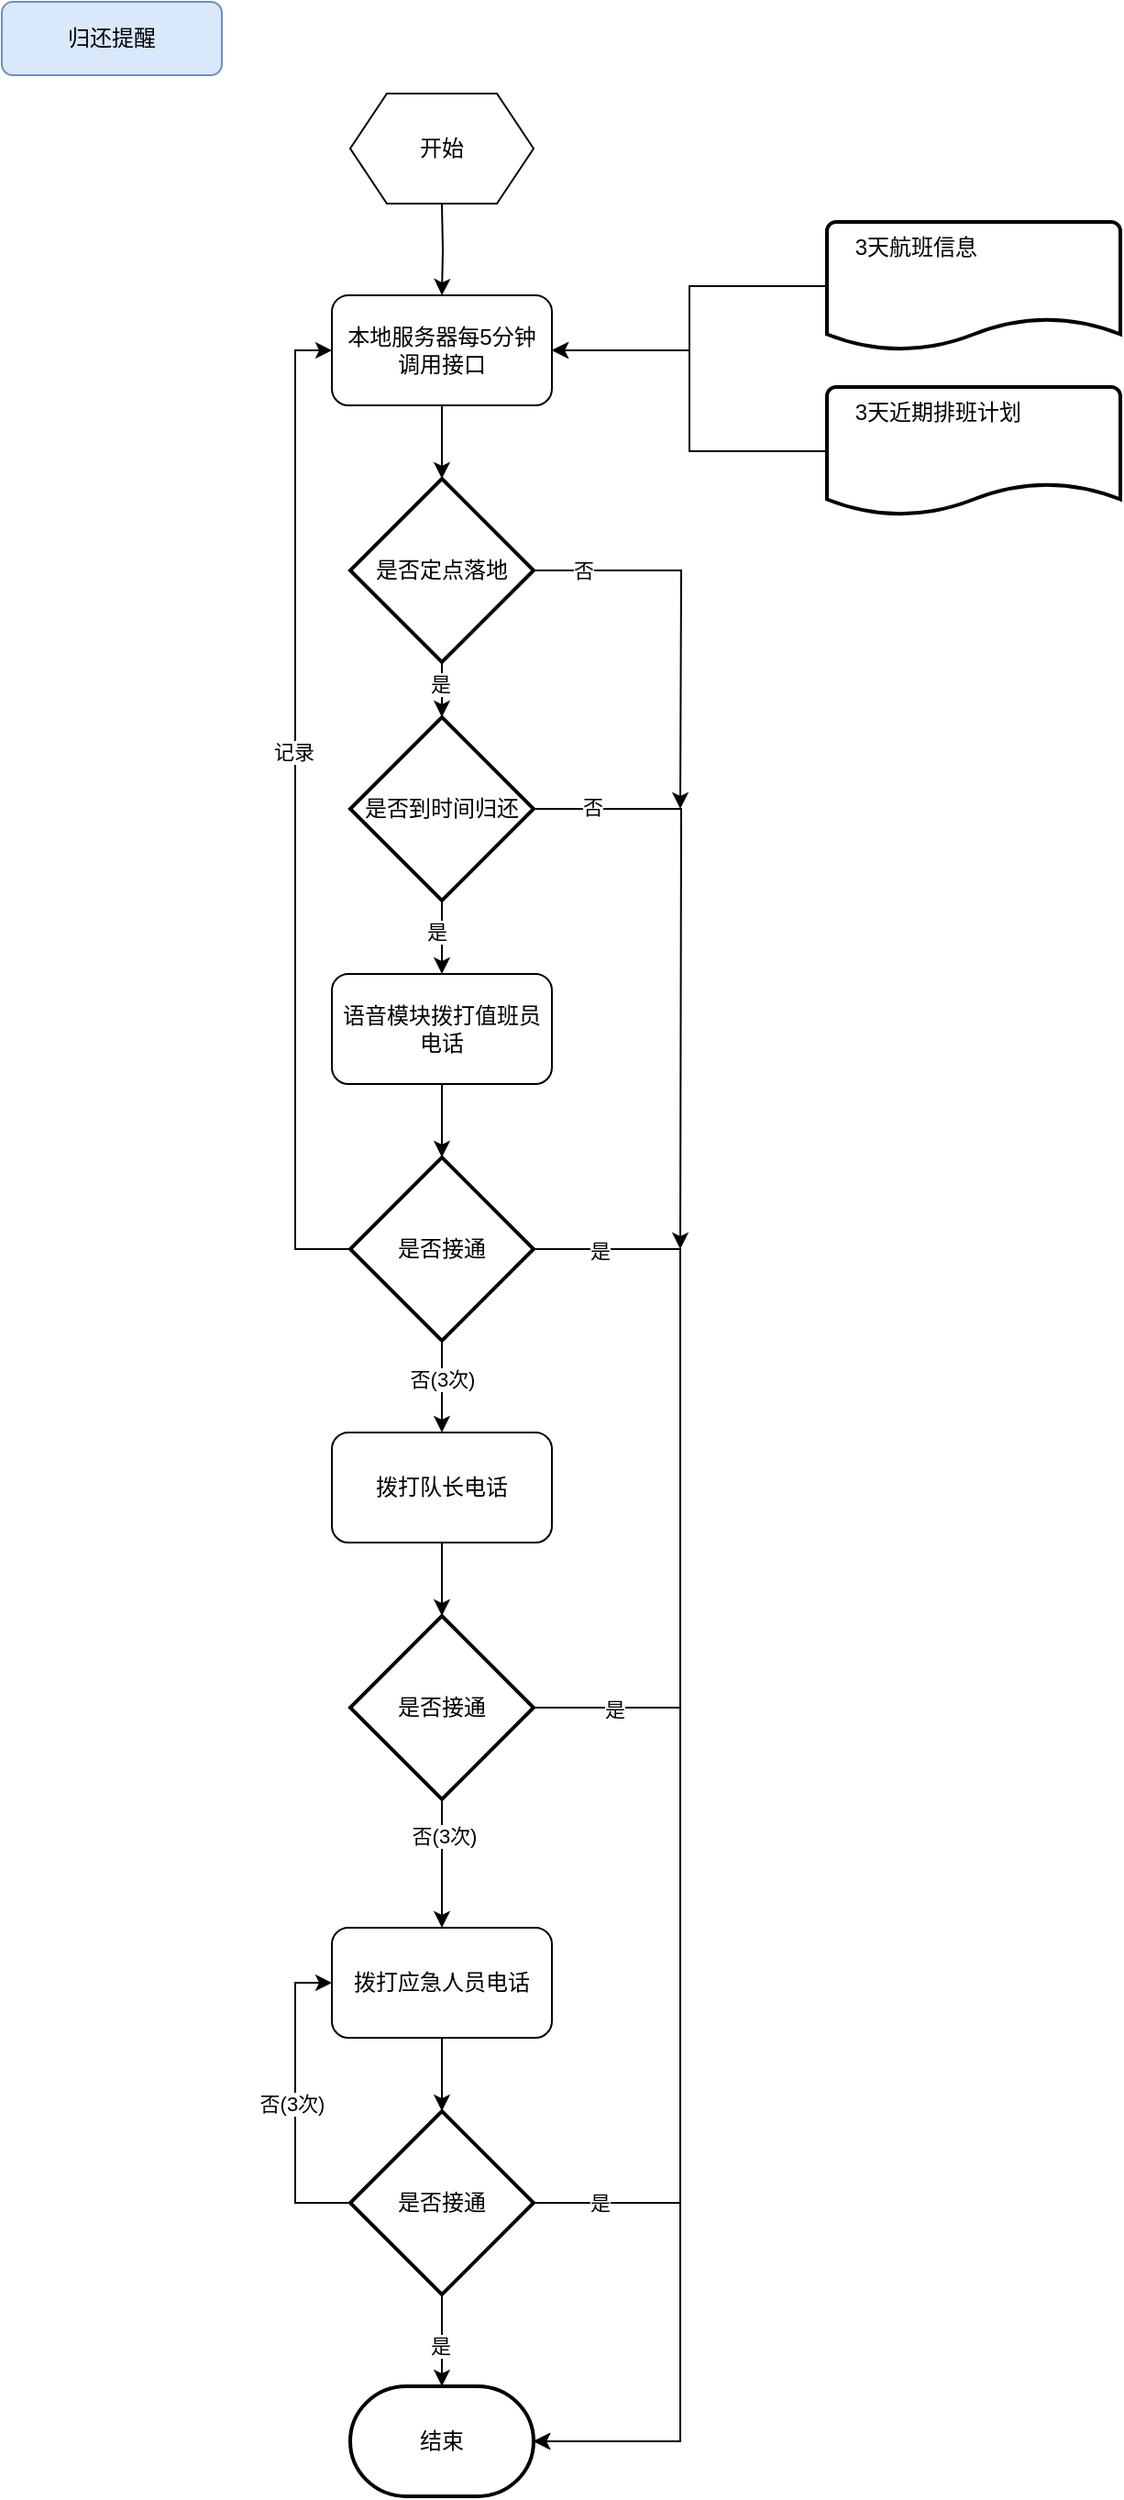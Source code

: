 <mxfile version="22.0.4" type="github">
  <diagram name="第 1 页" id="6waFNKsgJ1VFCKim2Siw">
    <mxGraphModel dx="1304" dy="1858" grid="1" gridSize="10" guides="1" tooltips="1" connect="1" arrows="1" fold="1" page="1" pageScale="1" pageWidth="827" pageHeight="1169" math="0" shadow="0">
      <root>
        <mxCell id="0" />
        <mxCell id="1" parent="0" />
        <mxCell id="NxuWn6CvdkFR8LAuDXNd-1" style="edgeStyle=orthogonalEdgeStyle;rounded=0;orthogonalLoop=1;jettySize=auto;html=1;" edge="1" parent="1" target="NxuWn6CvdkFR8LAuDXNd-7">
          <mxGeometry relative="1" as="geometry">
            <mxPoint x="240" y="-1050" as="sourcePoint" />
          </mxGeometry>
        </mxCell>
        <mxCell id="NxuWn6CvdkFR8LAuDXNd-2" value="归还提醒" style="rounded=1;whiteSpace=wrap;html=1;fontSize=12;glass=0;strokeWidth=1;shadow=0;fillColor=#dae8fc;strokeColor=#6c8ebf;" vertex="1" parent="1">
          <mxGeometry y="-1160" width="120" height="40" as="geometry" />
        </mxCell>
        <mxCell id="NxuWn6CvdkFR8LAuDXNd-6" value="" style="edgeStyle=orthogonalEdgeStyle;rounded=0;orthogonalLoop=1;jettySize=auto;html=1;" edge="1" parent="1" source="NxuWn6CvdkFR8LAuDXNd-7" target="NxuWn6CvdkFR8LAuDXNd-14">
          <mxGeometry relative="1" as="geometry" />
        </mxCell>
        <mxCell id="NxuWn6CvdkFR8LAuDXNd-7" value="本地服务器每5分钟&lt;br&gt;调用接口" style="rounded=1;whiteSpace=wrap;html=1;" vertex="1" parent="1">
          <mxGeometry x="180" y="-1000" width="120" height="60" as="geometry" />
        </mxCell>
        <mxCell id="NxuWn6CvdkFR8LAuDXNd-58" style="edgeStyle=orthogonalEdgeStyle;rounded=0;orthogonalLoop=1;jettySize=auto;html=1;entryX=1;entryY=0.5;entryDx=0;entryDy=0;" edge="1" parent="1" source="NxuWn6CvdkFR8LAuDXNd-9" target="NxuWn6CvdkFR8LAuDXNd-7">
          <mxGeometry relative="1" as="geometry" />
        </mxCell>
        <mxCell id="NxuWn6CvdkFR8LAuDXNd-9" value="    3天航班信息&#xa;&#xa;&#xa;" style="strokeWidth=2;shape=mxgraph.flowchart.document2;size=0.25;align=left;whiteSpace=wrap;labelBackgroundColor=none;labelBorderColor=none;verticalAlign=top;" vertex="1" parent="1">
          <mxGeometry x="450" y="-1040" width="160" height="70" as="geometry" />
        </mxCell>
        <mxCell id="NxuWn6CvdkFR8LAuDXNd-10" value="" style="edgeStyle=orthogonalEdgeStyle;rounded=0;orthogonalLoop=1;jettySize=auto;html=1;" edge="1" parent="1" source="NxuWn6CvdkFR8LAuDXNd-11" target="NxuWn6CvdkFR8LAuDXNd-19">
          <mxGeometry relative="1" as="geometry" />
        </mxCell>
        <mxCell id="NxuWn6CvdkFR8LAuDXNd-11" value="语音模块拨打值班员电话" style="rounded=1;whiteSpace=wrap;html=1;" vertex="1" parent="1">
          <mxGeometry x="180" y="-630" width="120" height="60" as="geometry" />
        </mxCell>
        <mxCell id="NxuWn6CvdkFR8LAuDXNd-12" style="edgeStyle=orthogonalEdgeStyle;rounded=0;orthogonalLoop=1;jettySize=auto;html=1;strokeColor=default;startArrow=none;startFill=0;" edge="1" parent="1" source="NxuWn6CvdkFR8LAuDXNd-14">
          <mxGeometry relative="1" as="geometry">
            <mxPoint x="370" y="-720" as="targetPoint" />
          </mxGeometry>
        </mxCell>
        <mxCell id="NxuWn6CvdkFR8LAuDXNd-13" value="否" style="edgeLabel;html=1;align=center;verticalAlign=middle;resizable=0;points=[];" vertex="1" connectable="0" parent="NxuWn6CvdkFR8LAuDXNd-12">
          <mxGeometry x="-0.746" relative="1" as="geometry">
            <mxPoint as="offset" />
          </mxGeometry>
        </mxCell>
        <mxCell id="NxuWn6CvdkFR8LAuDXNd-14" value="是否定点落地" style="strokeWidth=2;html=1;shape=mxgraph.flowchart.decision;whiteSpace=wrap;" vertex="1" parent="1">
          <mxGeometry x="190" y="-900" width="100" height="100" as="geometry" />
        </mxCell>
        <mxCell id="NxuWn6CvdkFR8LAuDXNd-15" style="edgeStyle=orthogonalEdgeStyle;rounded=0;orthogonalLoop=1;jettySize=auto;html=1;entryX=0;entryY=0.5;entryDx=0;entryDy=0;" edge="1" parent="1" source="NxuWn6CvdkFR8LAuDXNd-19" target="NxuWn6CvdkFR8LAuDXNd-7">
          <mxGeometry relative="1" as="geometry">
            <Array as="points">
              <mxPoint x="160" y="-480" />
              <mxPoint x="160" y="-970" />
            </Array>
          </mxGeometry>
        </mxCell>
        <mxCell id="NxuWn6CvdkFR8LAuDXNd-16" value="记录" style="edgeLabel;html=1;align=center;verticalAlign=middle;resizable=0;points=[];" vertex="1" connectable="0" parent="NxuWn6CvdkFR8LAuDXNd-15">
          <mxGeometry x="0.114" y="1" relative="1" as="geometry">
            <mxPoint as="offset" />
          </mxGeometry>
        </mxCell>
        <mxCell id="NxuWn6CvdkFR8LAuDXNd-17" value="" style="edgeStyle=orthogonalEdgeStyle;rounded=0;orthogonalLoop=1;jettySize=auto;html=1;" edge="1" parent="1" source="NxuWn6CvdkFR8LAuDXNd-19" target="NxuWn6CvdkFR8LAuDXNd-21">
          <mxGeometry relative="1" as="geometry" />
        </mxCell>
        <mxCell id="NxuWn6CvdkFR8LAuDXNd-18" value="否(3次)" style="edgeLabel;html=1;align=center;verticalAlign=middle;resizable=0;points=[];" vertex="1" connectable="0" parent="NxuWn6CvdkFR8LAuDXNd-17">
          <mxGeometry x="-0.16" relative="1" as="geometry">
            <mxPoint as="offset" />
          </mxGeometry>
        </mxCell>
        <mxCell id="NxuWn6CvdkFR8LAuDXNd-19" value="是否接通" style="strokeWidth=2;html=1;shape=mxgraph.flowchart.decision;whiteSpace=wrap;" vertex="1" parent="1">
          <mxGeometry x="190" y="-530" width="100" height="100" as="geometry" />
        </mxCell>
        <mxCell id="NxuWn6CvdkFR8LAuDXNd-20" value="" style="edgeStyle=orthogonalEdgeStyle;rounded=0;orthogonalLoop=1;jettySize=auto;html=1;" edge="1" parent="1" source="NxuWn6CvdkFR8LAuDXNd-21" target="NxuWn6CvdkFR8LAuDXNd-26">
          <mxGeometry relative="1" as="geometry" />
        </mxCell>
        <mxCell id="NxuWn6CvdkFR8LAuDXNd-21" value="拨打队长电话" style="rounded=1;whiteSpace=wrap;html=1;" vertex="1" parent="1">
          <mxGeometry x="180" y="-380" width="120" height="60" as="geometry" />
        </mxCell>
        <mxCell id="NxuWn6CvdkFR8LAuDXNd-22" value="" style="edgeStyle=orthogonalEdgeStyle;rounded=0;orthogonalLoop=1;jettySize=auto;html=1;" edge="1" parent="1" source="NxuWn6CvdkFR8LAuDXNd-26" target="NxuWn6CvdkFR8LAuDXNd-28">
          <mxGeometry relative="1" as="geometry" />
        </mxCell>
        <mxCell id="NxuWn6CvdkFR8LAuDXNd-23" value="否(3次)" style="edgeLabel;html=1;align=center;verticalAlign=middle;resizable=0;points=[];" vertex="1" connectable="0" parent="NxuWn6CvdkFR8LAuDXNd-22">
          <mxGeometry x="-0.45" y="1" relative="1" as="geometry">
            <mxPoint as="offset" />
          </mxGeometry>
        </mxCell>
        <mxCell id="NxuWn6CvdkFR8LAuDXNd-24" style="edgeStyle=orthogonalEdgeStyle;rounded=0;orthogonalLoop=1;jettySize=auto;html=1;entryX=1;entryY=0.5;entryDx=0;entryDy=0;entryPerimeter=0;" edge="1" parent="1" source="NxuWn6CvdkFR8LAuDXNd-26" target="NxuWn6CvdkFR8LAuDXNd-34">
          <mxGeometry relative="1" as="geometry">
            <mxPoint x="370" y="50" as="targetPoint" />
            <Array as="points">
              <mxPoint x="370" y="-230" />
              <mxPoint x="370" y="170" />
            </Array>
          </mxGeometry>
        </mxCell>
        <mxCell id="NxuWn6CvdkFR8LAuDXNd-25" value="是" style="edgeLabel;html=1;align=center;verticalAlign=middle;resizable=0;points=[];" vertex="1" connectable="0" parent="NxuWn6CvdkFR8LAuDXNd-24">
          <mxGeometry x="-0.844" y="-1" relative="1" as="geometry">
            <mxPoint as="offset" />
          </mxGeometry>
        </mxCell>
        <mxCell id="NxuWn6CvdkFR8LAuDXNd-26" value="是否接通" style="strokeWidth=2;html=1;shape=mxgraph.flowchart.decision;whiteSpace=wrap;" vertex="1" parent="1">
          <mxGeometry x="190" y="-280" width="100" height="100" as="geometry" />
        </mxCell>
        <mxCell id="NxuWn6CvdkFR8LAuDXNd-27" value="" style="edgeStyle=orthogonalEdgeStyle;rounded=0;orthogonalLoop=1;jettySize=auto;html=1;" edge="1" parent="1" source="NxuWn6CvdkFR8LAuDXNd-28" target="NxuWn6CvdkFR8LAuDXNd-33">
          <mxGeometry relative="1" as="geometry" />
        </mxCell>
        <mxCell id="NxuWn6CvdkFR8LAuDXNd-28" value="拨打应急人员电话" style="rounded=1;whiteSpace=wrap;html=1;" vertex="1" parent="1">
          <mxGeometry x="180" y="-110" width="120" height="60" as="geometry" />
        </mxCell>
        <mxCell id="NxuWn6CvdkFR8LAuDXNd-29" style="edgeStyle=orthogonalEdgeStyle;rounded=0;orthogonalLoop=1;jettySize=auto;html=1;entryX=0;entryY=0.5;entryDx=0;entryDy=0;exitX=0;exitY=0.5;exitDx=0;exitDy=0;exitPerimeter=0;" edge="1" parent="1" source="NxuWn6CvdkFR8LAuDXNd-33" target="NxuWn6CvdkFR8LAuDXNd-28">
          <mxGeometry relative="1" as="geometry">
            <mxPoint x="180" y="40" as="sourcePoint" />
          </mxGeometry>
        </mxCell>
        <mxCell id="NxuWn6CvdkFR8LAuDXNd-30" value="否(3次)" style="edgeLabel;html=1;align=center;verticalAlign=middle;resizable=0;points=[];" vertex="1" connectable="0" parent="NxuWn6CvdkFR8LAuDXNd-29">
          <mxGeometry x="-0.012" y="2" relative="1" as="geometry">
            <mxPoint as="offset" />
          </mxGeometry>
        </mxCell>
        <mxCell id="NxuWn6CvdkFR8LAuDXNd-31" value="" style="edgeStyle=orthogonalEdgeStyle;rounded=0;orthogonalLoop=1;jettySize=auto;html=1;" edge="1" parent="1" source="NxuWn6CvdkFR8LAuDXNd-33" target="NxuWn6CvdkFR8LAuDXNd-34">
          <mxGeometry relative="1" as="geometry" />
        </mxCell>
        <mxCell id="NxuWn6CvdkFR8LAuDXNd-32" value="是" style="edgeLabel;html=1;align=center;verticalAlign=middle;resizable=0;points=[];" vertex="1" connectable="0" parent="NxuWn6CvdkFR8LAuDXNd-31">
          <mxGeometry x="0.12" y="-1" relative="1" as="geometry">
            <mxPoint as="offset" />
          </mxGeometry>
        </mxCell>
        <mxCell id="NxuWn6CvdkFR8LAuDXNd-33" value="是否接通" style="strokeWidth=2;html=1;shape=mxgraph.flowchart.decision;whiteSpace=wrap;" vertex="1" parent="1">
          <mxGeometry x="190" y="-10" width="100" height="100" as="geometry" />
        </mxCell>
        <mxCell id="NxuWn6CvdkFR8LAuDXNd-34" value="结束" style="strokeWidth=2;html=1;shape=mxgraph.flowchart.terminator;whiteSpace=wrap;" vertex="1" parent="1">
          <mxGeometry x="190" y="140" width="100" height="60" as="geometry" />
        </mxCell>
        <mxCell id="NxuWn6CvdkFR8LAuDXNd-35" style="edgeStyle=orthogonalEdgeStyle;rounded=0;orthogonalLoop=1;jettySize=auto;html=1;entryX=1;entryY=0.5;entryDx=0;entryDy=0;entryPerimeter=0;" edge="1" parent="1" source="NxuWn6CvdkFR8LAuDXNd-33" target="NxuWn6CvdkFR8LAuDXNd-34">
          <mxGeometry relative="1" as="geometry">
            <Array as="points">
              <mxPoint x="370" y="40" />
              <mxPoint x="370" y="170" />
            </Array>
          </mxGeometry>
        </mxCell>
        <mxCell id="NxuWn6CvdkFR8LAuDXNd-36" value="是" style="edgeLabel;html=1;align=center;verticalAlign=middle;resizable=0;points=[];" vertex="1" connectable="0" parent="NxuWn6CvdkFR8LAuDXNd-35">
          <mxGeometry x="-0.756" relative="1" as="geometry">
            <mxPoint as="offset" />
          </mxGeometry>
        </mxCell>
        <mxCell id="NxuWn6CvdkFR8LAuDXNd-37" style="edgeStyle=orthogonalEdgeStyle;rounded=0;orthogonalLoop=1;jettySize=auto;html=1;entryX=1;entryY=0.5;entryDx=0;entryDy=0;entryPerimeter=0;" edge="1" parent="1" source="NxuWn6CvdkFR8LAuDXNd-19" target="NxuWn6CvdkFR8LAuDXNd-34">
          <mxGeometry relative="1" as="geometry">
            <Array as="points">
              <mxPoint x="370" y="-480" />
              <mxPoint x="370" y="170" />
            </Array>
          </mxGeometry>
        </mxCell>
        <mxCell id="NxuWn6CvdkFR8LAuDXNd-38" value="是" style="edgeLabel;html=1;align=center;verticalAlign=middle;resizable=0;points=[];" vertex="1" connectable="0" parent="NxuWn6CvdkFR8LAuDXNd-37">
          <mxGeometry x="-0.912" y="-1" relative="1" as="geometry">
            <mxPoint as="offset" />
          </mxGeometry>
        </mxCell>
        <mxCell id="NxuWn6CvdkFR8LAuDXNd-59" style="edgeStyle=orthogonalEdgeStyle;rounded=0;orthogonalLoop=1;jettySize=auto;html=1;entryX=1;entryY=0.5;entryDx=0;entryDy=0;" edge="1" parent="1" source="NxuWn6CvdkFR8LAuDXNd-40" target="NxuWn6CvdkFR8LAuDXNd-7">
          <mxGeometry relative="1" as="geometry" />
        </mxCell>
        <mxCell id="NxuWn6CvdkFR8LAuDXNd-40" value="&lt;span style=&quot;&quot;&gt;&lt;span style=&quot;&quot;&gt;&amp;nbsp;&amp;nbsp;&amp;nbsp;&amp;nbsp;&lt;/span&gt;&lt;/span&gt;3天近期排班计划&lt;br&gt;" style="strokeWidth=2;html=1;shape=mxgraph.flowchart.document2;whiteSpace=wrap;size=0.25;verticalAlign=top;align=left;" vertex="1" parent="1">
          <mxGeometry x="450" y="-950" width="160" height="70" as="geometry" />
        </mxCell>
        <mxCell id="NxuWn6CvdkFR8LAuDXNd-49" value="" style="edgeStyle=orthogonalEdgeStyle;rounded=0;orthogonalLoop=1;jettySize=auto;html=1;" edge="1" parent="1" source="NxuWn6CvdkFR8LAuDXNd-53" target="NxuWn6CvdkFR8LAuDXNd-11">
          <mxGeometry relative="1" as="geometry" />
        </mxCell>
        <mxCell id="NxuWn6CvdkFR8LAuDXNd-50" value="是" style="edgeLabel;html=1;align=center;verticalAlign=middle;resizable=0;points=[];" vertex="1" connectable="0" parent="NxuWn6CvdkFR8LAuDXNd-49">
          <mxGeometry x="-0.15" y="-3" relative="1" as="geometry">
            <mxPoint as="offset" />
          </mxGeometry>
        </mxCell>
        <mxCell id="NxuWn6CvdkFR8LAuDXNd-51" style="rounded=0;orthogonalLoop=1;jettySize=auto;html=1;edgeStyle=orthogonalEdgeStyle;" edge="1" parent="1" source="NxuWn6CvdkFR8LAuDXNd-53">
          <mxGeometry relative="1" as="geometry">
            <mxPoint x="370" y="-480" as="targetPoint" />
          </mxGeometry>
        </mxCell>
        <mxCell id="NxuWn6CvdkFR8LAuDXNd-52" value="否" style="edgeLabel;html=1;align=center;verticalAlign=middle;resizable=0;points=[];" vertex="1" connectable="0" parent="NxuWn6CvdkFR8LAuDXNd-51">
          <mxGeometry x="-0.8" y="1" relative="1" as="geometry">
            <mxPoint as="offset" />
          </mxGeometry>
        </mxCell>
        <mxCell id="NxuWn6CvdkFR8LAuDXNd-53" value="是否到时间归还" style="strokeWidth=2;html=1;shape=mxgraph.flowchart.decision;whiteSpace=wrap;" vertex="1" parent="1">
          <mxGeometry x="190" y="-770" width="100" height="100" as="geometry" />
        </mxCell>
        <mxCell id="NxuWn6CvdkFR8LAuDXNd-54" style="edgeStyle=orthogonalEdgeStyle;rounded=0;orthogonalLoop=1;jettySize=auto;html=1;exitX=0.5;exitY=1;exitDx=0;exitDy=0;exitPerimeter=0;entryX=0.5;entryY=0;entryDx=0;entryDy=0;entryPerimeter=0;" edge="1" parent="1" source="NxuWn6CvdkFR8LAuDXNd-14" target="NxuWn6CvdkFR8LAuDXNd-53">
          <mxGeometry relative="1" as="geometry" />
        </mxCell>
        <mxCell id="NxuWn6CvdkFR8LAuDXNd-55" value="是" style="edgeLabel;html=1;align=center;verticalAlign=middle;resizable=0;points=[];" vertex="1" connectable="0" parent="NxuWn6CvdkFR8LAuDXNd-54">
          <mxGeometry x="-0.25" y="-1" relative="1" as="geometry">
            <mxPoint as="offset" />
          </mxGeometry>
        </mxCell>
        <mxCell id="NxuWn6CvdkFR8LAuDXNd-56" value="开始" style="shape=hexagon;perimeter=hexagonPerimeter2;whiteSpace=wrap;html=1;fixedSize=1;" vertex="1" parent="1">
          <mxGeometry x="190" y="-1110" width="100" height="60" as="geometry" />
        </mxCell>
      </root>
    </mxGraphModel>
  </diagram>
</mxfile>
